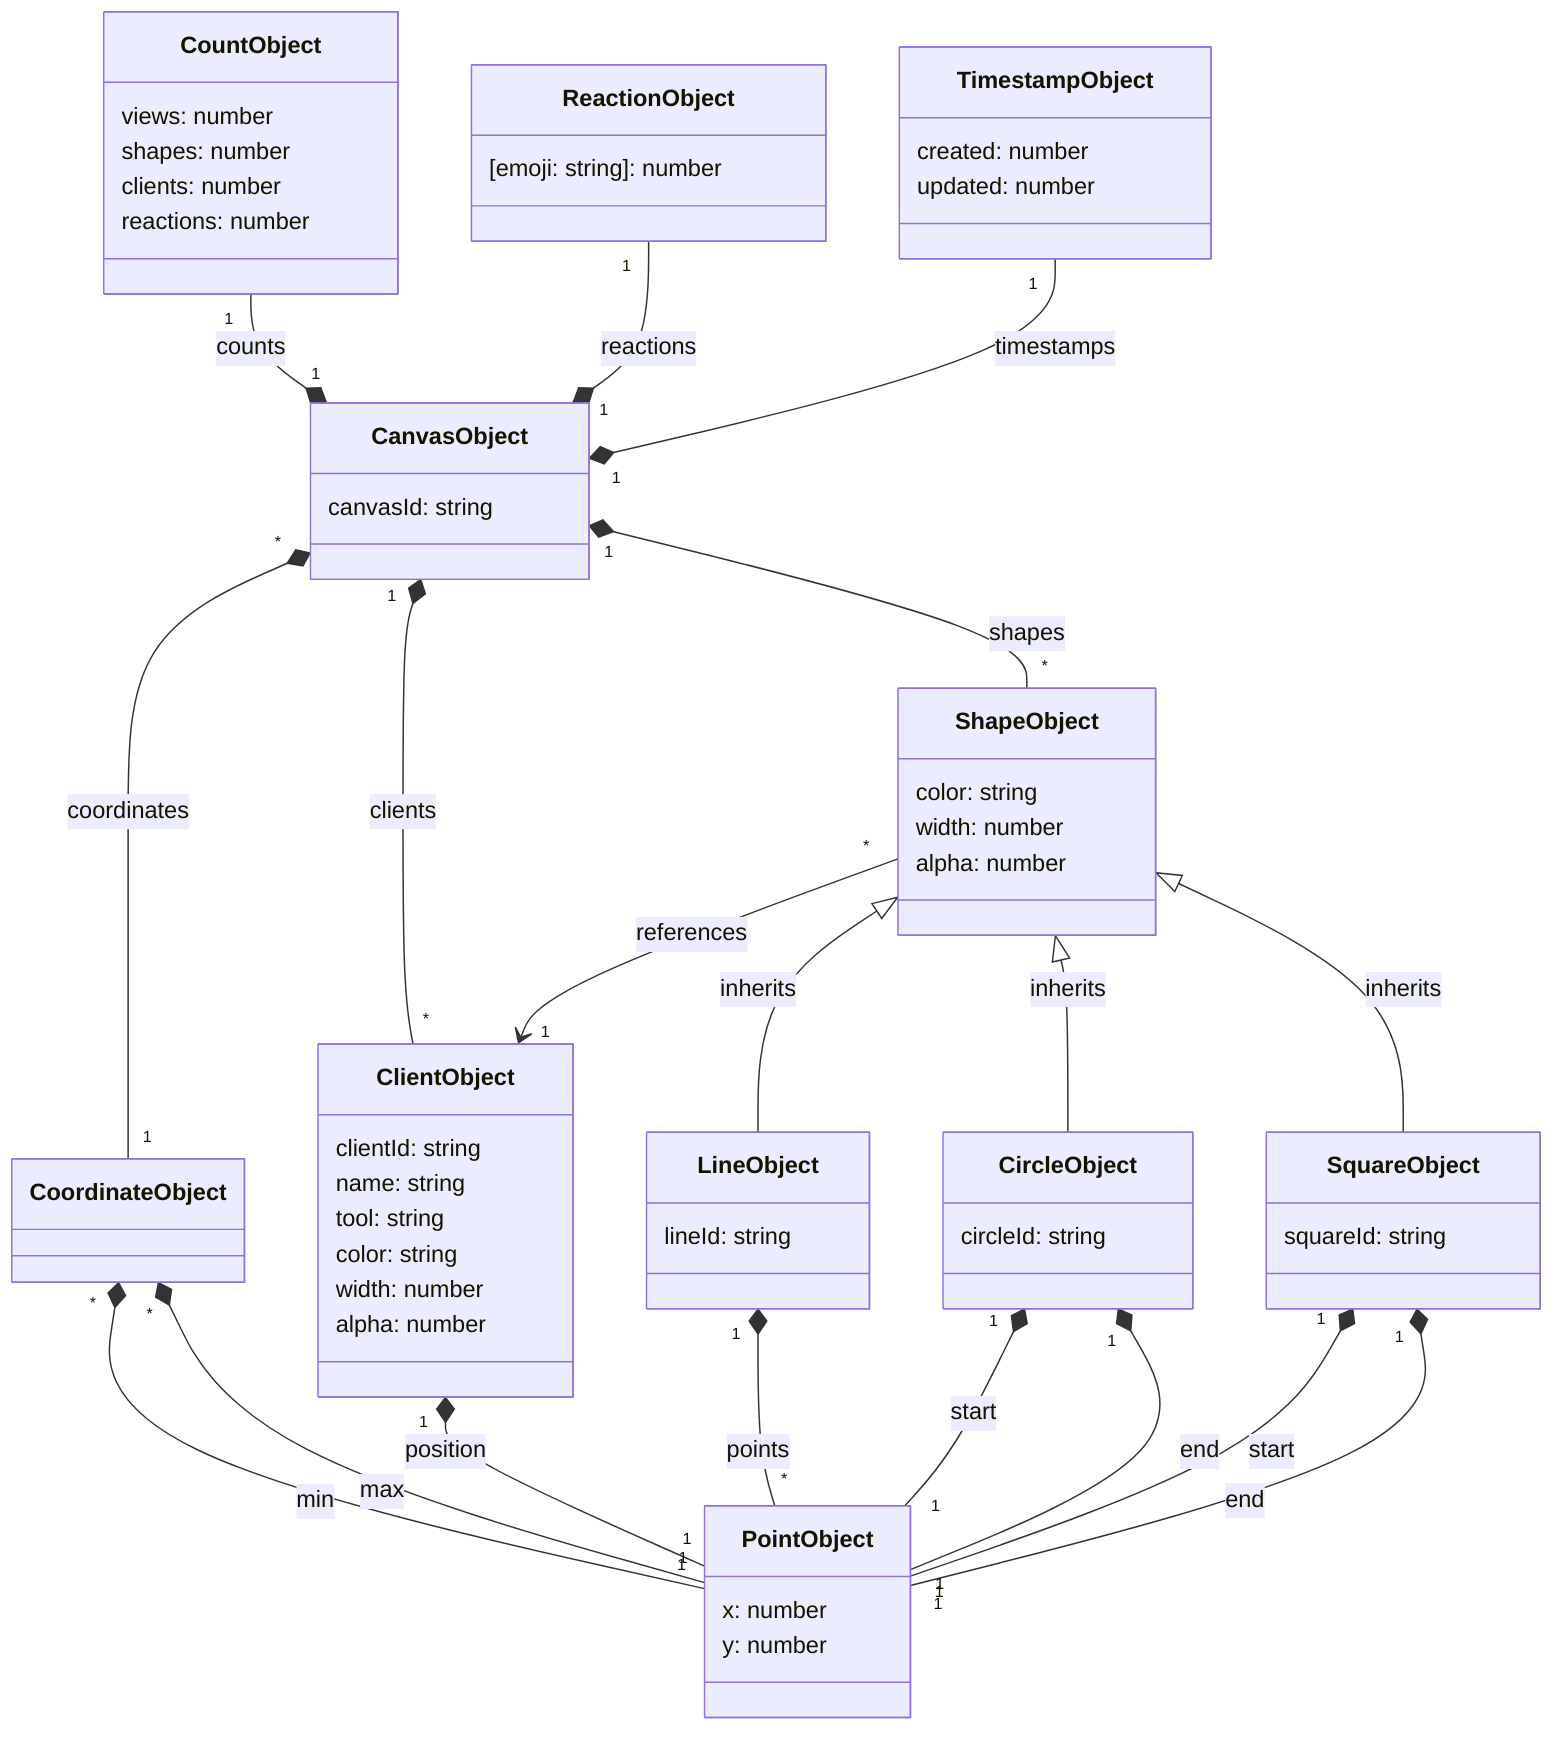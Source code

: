 classDiagram
    class PointObject {
        x: number
        y: number
    }
    class ClientObject {
        clientId: string
        name: string
        tool: string
        color: string
        width: number
        alpha: number
    }
    class ShapeObject {
        color: string
        width: number
        alpha: number
    }
    class LineObject {
        lineId: string
    }
    class CircleObject {
        circleId: string
    }
    class SquareObject {
        squareId: string
    }
    class TimestampObject {
        created: number
        updated: number
    }
    class CountObject {
        views: number
        shapes: number
        clients: number
        reactions: number
    }
    class CoordinateObject {

    }
    class ReactionObject {
        [emoji: string]: number
    }
    class CanvasObject {
        canvasId: string
    }
    
    CanvasObject "1" *-- "*" ClientObject: clients
    CanvasObject "1" *-- "*" ShapeObject: shapes
    CanvasObject "*" *-- "1" CoordinateObject: coordinates

    CountObject "1" --* "1" CanvasObject: counts
    ReactionObject "1" --* "1" CanvasObject: reactions
    TimestampObject "1" --* "1" CanvasObject: timestamps

    CoordinateObject "*" *-- "1" PointObject: min
    CoordinateObject "*" *-- "1" PointObject: max

    ShapeObject <|-- LineObject: inherits
    ShapeObject <|-- CircleObject: inherits
    ShapeObject <|-- SquareObject: inherits
    ShapeObject "*" --> "1" ClientObject: references

    ClientObject "1" *-- "1" PointObject: position

    LineObject "1" *-- "*" PointObject: points

    CircleObject "1" *-- "1" PointObject: start
    CircleObject "1" *-- "1" PointObject: end

    SquareObject "1" *-- "1" PointObject: start
    SquareObject "1" *-- "1" PointObject: end